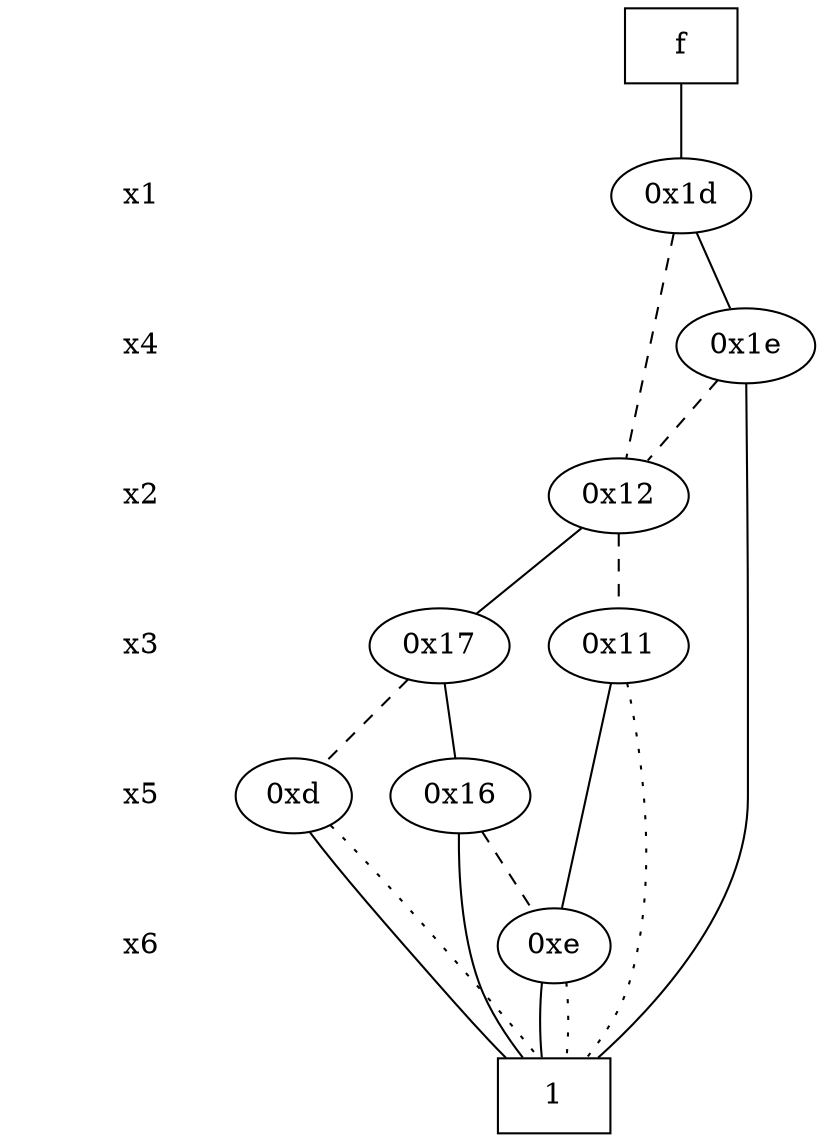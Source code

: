 digraph "DD" {
size = "7.5,10"
center = true;
edge [dir = none];
{ node [shape = plaintext];
  edge [style = invis];
  "CONST NODES" [style = invis];
" x1 " -> " x4 " -> " x2 " -> " x3 " -> " x5 " -> " x6 " -> "CONST NODES"; 
}
{ rank = same; node [shape = box]; edge [style = invis];
"  f  "; }
{ rank = same; " x1 ";
"0x1d";
}
{ rank = same; " x4 ";
"0x1e";
}
{ rank = same; " x2 ";
"0x12";
}
{ rank = same; " x3 ";
"0x11";
"0x17";
}
{ rank = same; " x5 ";
"0x16";
"0xd";
}
{ rank = same; " x6 ";
"0xe";
}
{ rank = same; "CONST NODES";
{ node [shape = box]; "0x5";
}
}
"  f  " -> "0x1d" [style = solid];
"0x1d" -> "0x1e";
"0x1d" -> "0x12" [style = dashed];
"0x1e" -> "0x5";
"0x1e" -> "0x12" [style = dashed];
"0x12" -> "0x17";
"0x12" -> "0x11" [style = dashed];
"0x11" -> "0xe";
"0x11" -> "0x5" [style = dotted];
"0x17" -> "0x16";
"0x17" -> "0xd" [style = dashed];
"0x16" -> "0x5";
"0x16" -> "0xe" [style = dashed];
"0xd" -> "0x5";
"0xd" -> "0x5" [style = dotted];
"0xe" -> "0x5";
"0xe" -> "0x5" [style = dotted];
"0x5" [label = "1"];
}
